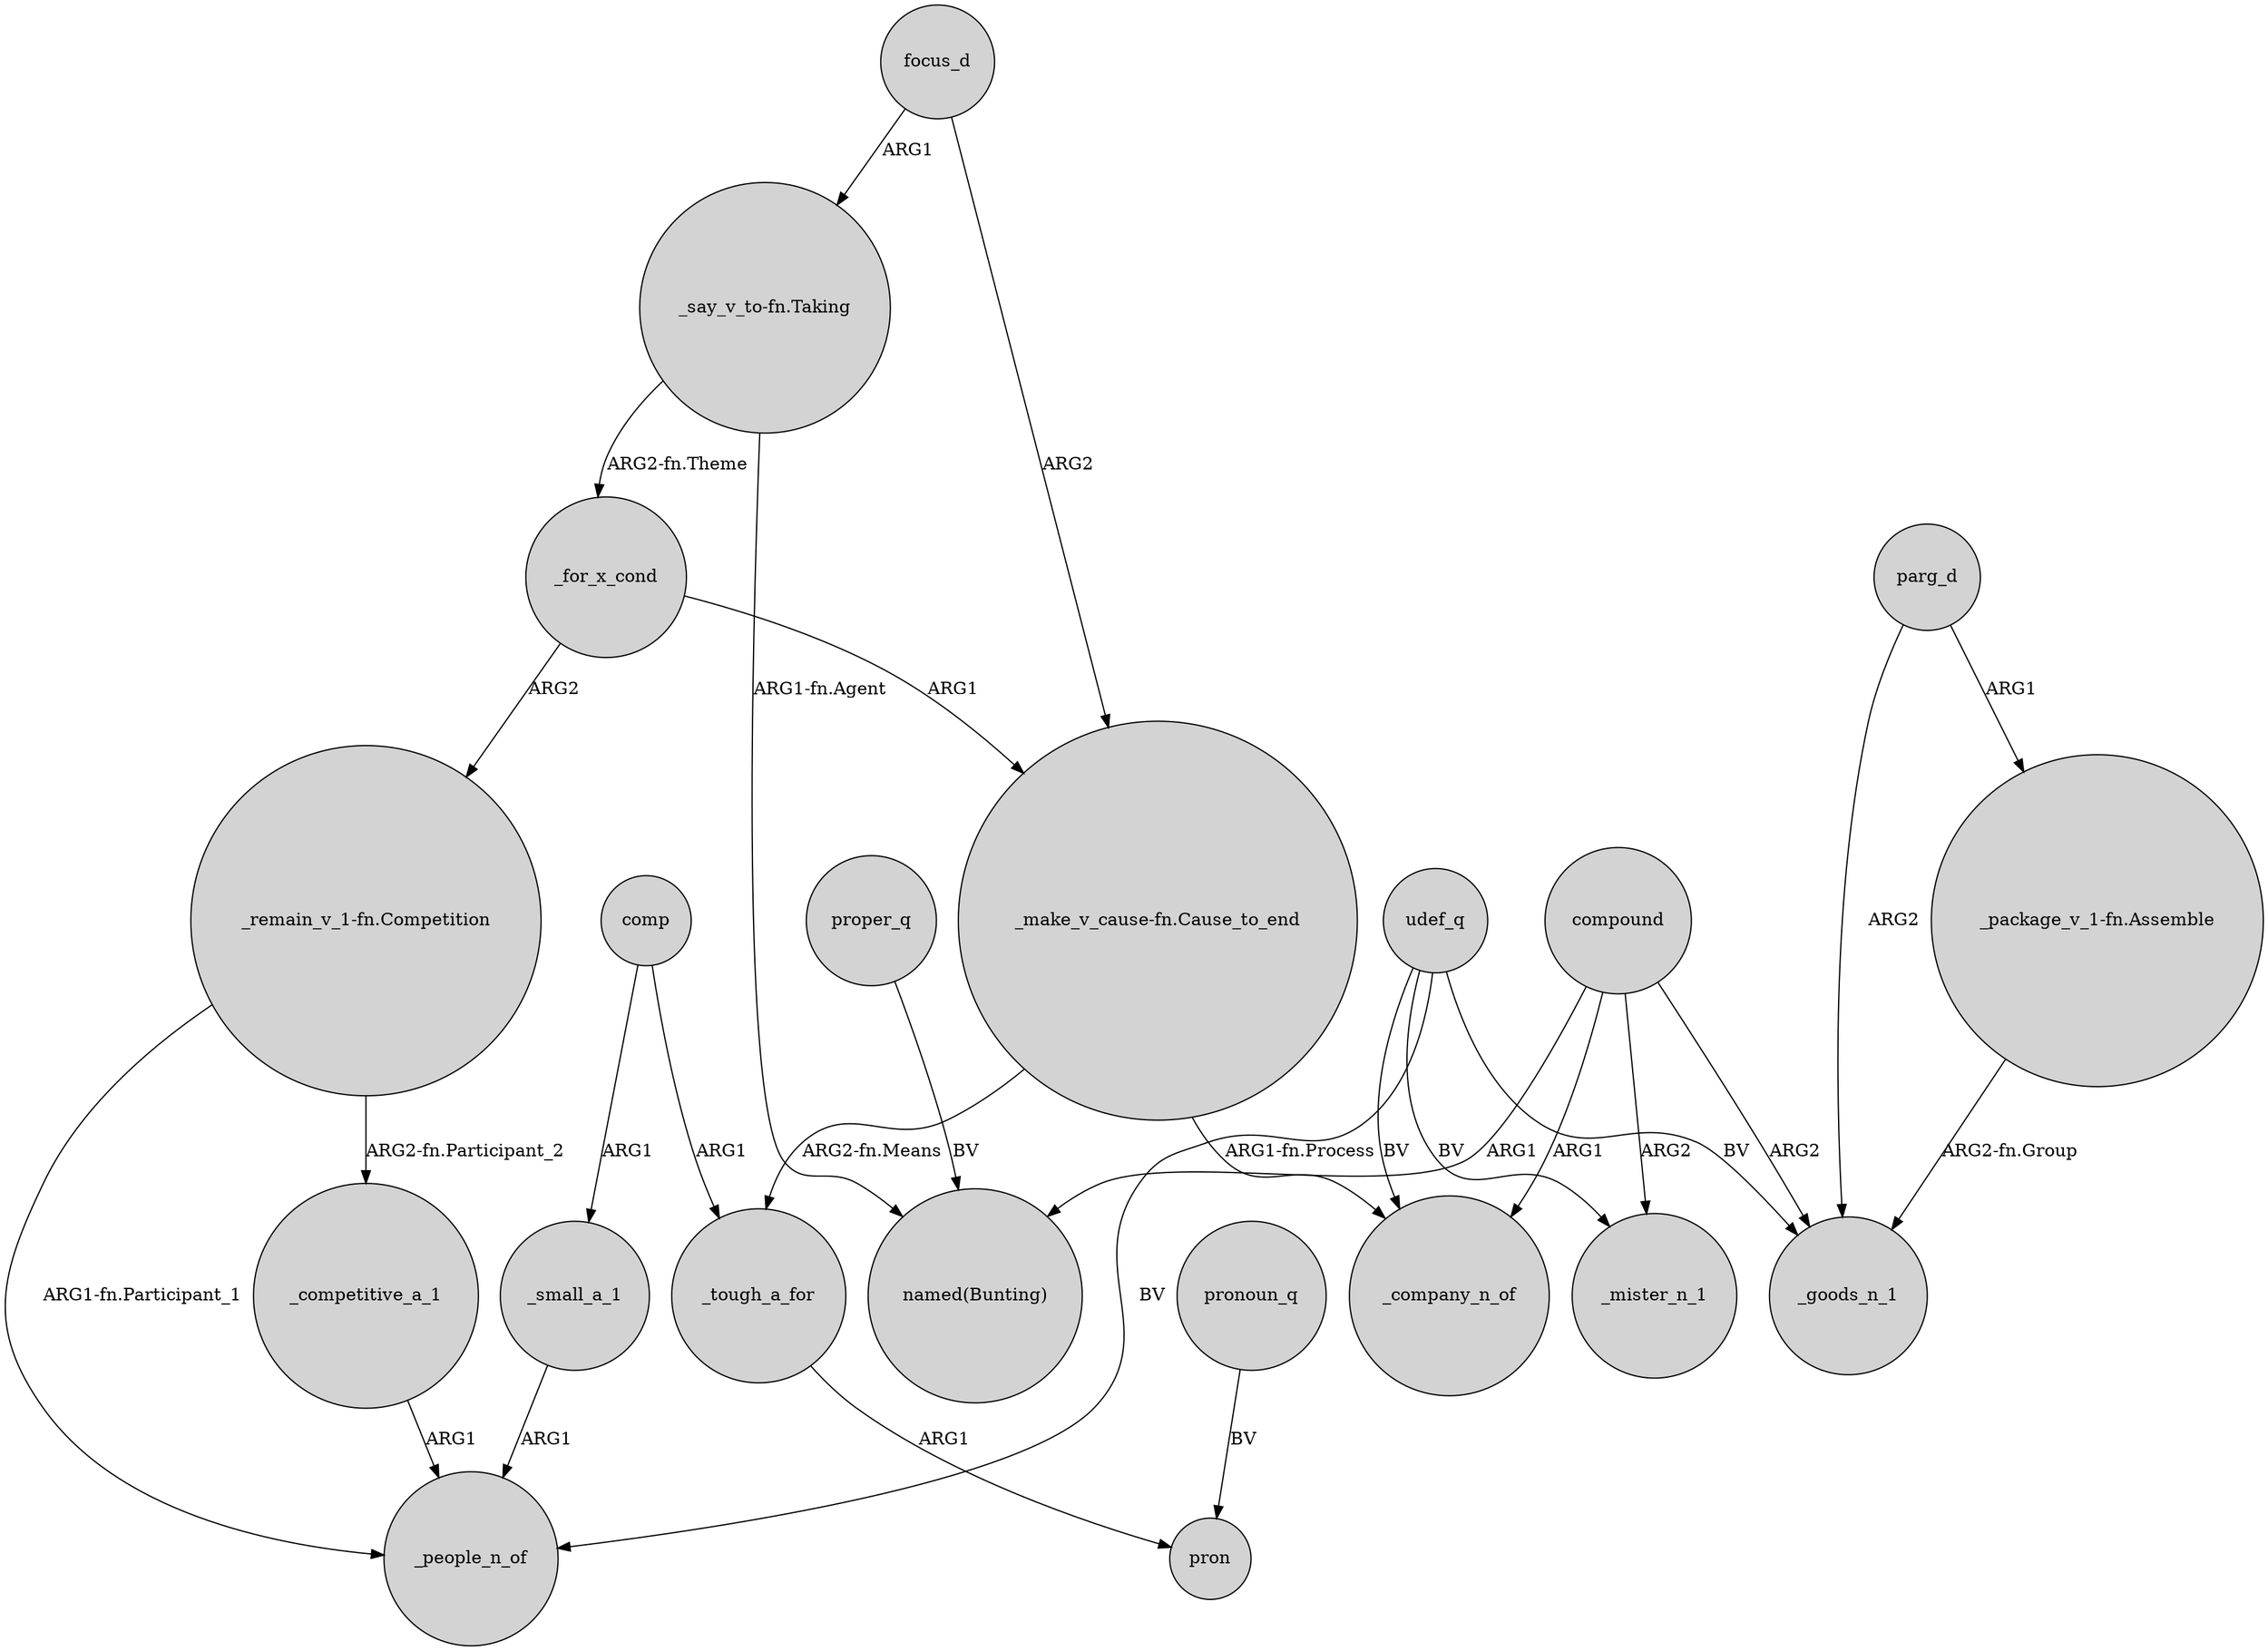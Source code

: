 digraph {
	node [shape=circle style=filled]
	udef_q -> _people_n_of [label=BV]
	proper_q -> "named(Bunting)" [label=BV]
	"_make_v_cause-fn.Cause_to_end" -> _company_n_of [label="ARG1-fn.Process"]
	compound -> _mister_n_1 [label=ARG2]
	_small_a_1 -> _people_n_of [label=ARG1]
	"_remain_v_1-fn.Competition" -> _people_n_of [label="ARG1-fn.Participant_1"]
	focus_d -> "_say_v_to-fn.Taking" [label=ARG1]
	compound -> _company_n_of [label=ARG1]
	_for_x_cond -> "_remain_v_1-fn.Competition" [label=ARG2]
	"_remain_v_1-fn.Competition" -> _competitive_a_1 [label="ARG2-fn.Participant_2"]
	"_say_v_to-fn.Taking" -> _for_x_cond [label="ARG2-fn.Theme"]
	udef_q -> _mister_n_1 [label=BV]
	_tough_a_for -> pron [label=ARG1]
	pronoun_q -> pron [label=BV]
	comp -> _small_a_1 [label=ARG1]
	focus_d -> "_make_v_cause-fn.Cause_to_end" [label=ARG2]
	"_say_v_to-fn.Taking" -> "named(Bunting)" [label="ARG1-fn.Agent"]
	parg_d -> "_package_v_1-fn.Assemble" [label=ARG1]
	udef_q -> _company_n_of [label=BV]
	parg_d -> _goods_n_1 [label=ARG2]
	comp -> _tough_a_for [label=ARG1]
	udef_q -> _goods_n_1 [label=BV]
	_competitive_a_1 -> _people_n_of [label=ARG1]
	"_package_v_1-fn.Assemble" -> _goods_n_1 [label="ARG2-fn.Group"]
	compound -> "named(Bunting)" [label=ARG1]
	compound -> _goods_n_1 [label=ARG2]
	_for_x_cond -> "_make_v_cause-fn.Cause_to_end" [label=ARG1]
	"_make_v_cause-fn.Cause_to_end" -> _tough_a_for [label="ARG2-fn.Means"]
}
